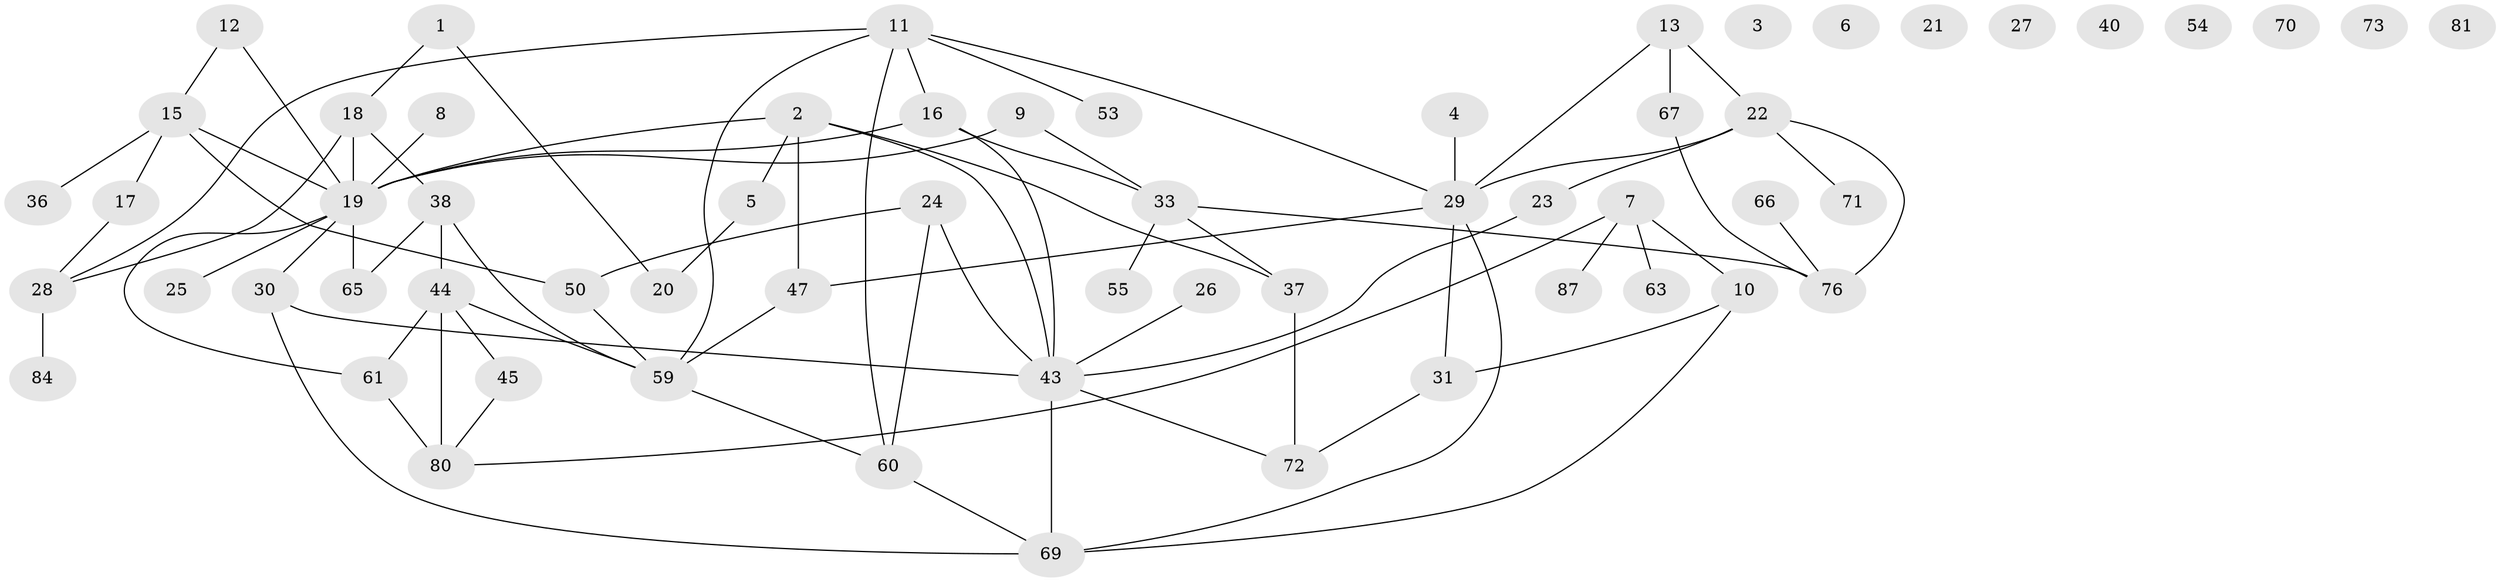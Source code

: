 // original degree distribution, {2: 0.25842696629213485, 0: 0.10112359550561797, 1: 0.1797752808988764, 4: 0.12359550561797752, 3: 0.20224719101123595, 6: 0.0449438202247191, 7: 0.011235955056179775, 5: 0.07865168539325842}
// Generated by graph-tools (version 1.1) at 2025/41/03/06/25 10:41:20]
// undirected, 60 vertices, 81 edges
graph export_dot {
graph [start="1"]
  node [color=gray90,style=filled];
  1 [super="+51"];
  2 [super="+41"];
  3;
  4;
  5 [super="+48"];
  6;
  7;
  8 [super="+75"];
  9 [super="+57"];
  10 [super="+68"];
  11 [super="+14"];
  12;
  13;
  15 [super="+82"];
  16 [super="+39"];
  17 [super="+56"];
  18 [super="+58"];
  19 [super="+52"];
  20 [super="+49"];
  21;
  22 [super="+34"];
  23;
  24 [super="+74"];
  25;
  26 [super="+32"];
  27;
  28 [super="+35"];
  29 [super="+46"];
  30 [super="+77"];
  31;
  33 [super="+42"];
  36 [super="+79"];
  37;
  38 [super="+62"];
  40;
  43 [super="+83"];
  44 [super="+89"];
  45;
  47;
  50;
  53;
  54;
  55;
  59 [super="+78"];
  60 [super="+64"];
  61;
  63;
  65;
  66;
  67;
  69;
  70;
  71;
  72 [super="+85"];
  73;
  76 [super="+86"];
  80 [super="+88"];
  81;
  84;
  87;
  1 -- 20;
  1 -- 18;
  2 -- 37;
  2 -- 19;
  2 -- 5;
  2 -- 43;
  2 -- 47;
  4 -- 29;
  5 -- 20;
  7 -- 10;
  7 -- 63;
  7 -- 87;
  7 -- 80;
  8 -- 19;
  9 -- 19;
  9 -- 33;
  10 -- 31;
  10 -- 69;
  11 -- 53;
  11 -- 16;
  11 -- 29;
  11 -- 59;
  11 -- 60;
  11 -- 28;
  12 -- 15;
  12 -- 19;
  13 -- 22;
  13 -- 67;
  13 -- 29;
  15 -- 50;
  15 -- 19;
  15 -- 36;
  15 -- 17;
  16 -- 43;
  16 -- 33;
  16 -- 19;
  17 -- 28;
  18 -- 19;
  18 -- 38;
  18 -- 28 [weight=2];
  19 -- 25;
  19 -- 61;
  19 -- 65;
  19 -- 30;
  22 -- 23;
  22 -- 71;
  22 -- 76;
  22 -- 29;
  23 -- 43;
  24 -- 43;
  24 -- 60;
  24 -- 50;
  26 -- 43;
  28 -- 84;
  29 -- 31 [weight=2];
  29 -- 47;
  29 -- 69;
  30 -- 43;
  30 -- 69;
  31 -- 72;
  33 -- 37;
  33 -- 76;
  33 -- 55;
  37 -- 72;
  38 -- 65;
  38 -- 59;
  38 -- 44;
  43 -- 72;
  43 -- 69;
  44 -- 45;
  44 -- 80 [weight=2];
  44 -- 59;
  44 -- 61;
  45 -- 80;
  47 -- 59;
  50 -- 59;
  59 -- 60;
  60 -- 69;
  61 -- 80;
  66 -- 76;
  67 -- 76;
}
